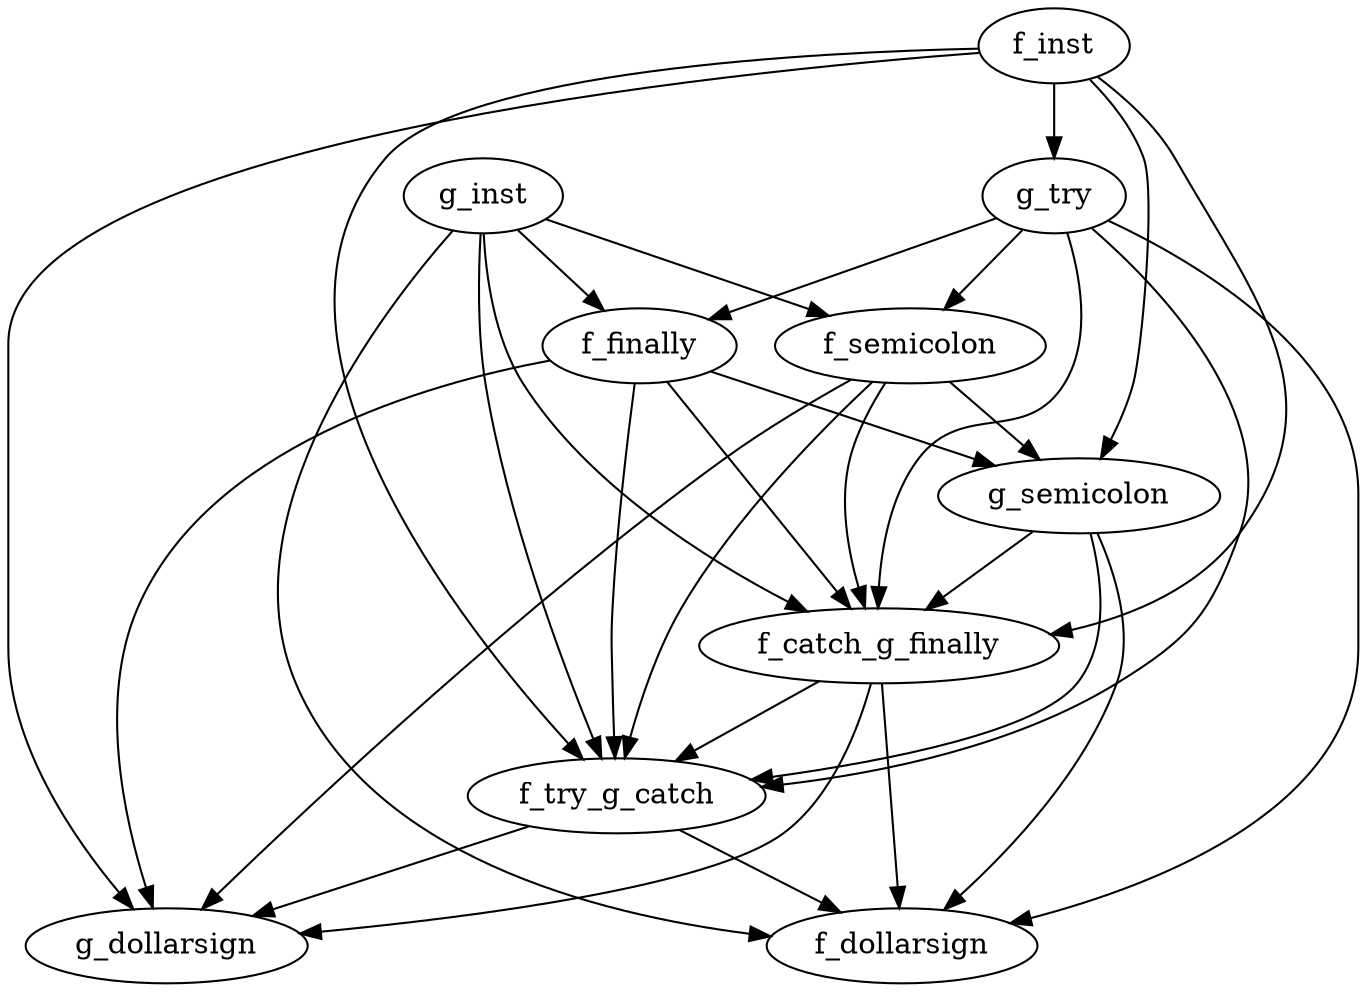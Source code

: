 digraph g {

    f_try_g_catch -> g_dollarsign

    f_catch_g_finally -> f_try_g_catch 
    f_catch_g_finally -> g_dollarsign

    f_finally -> f_try_g_catch
    f_finally -> f_catch_g_finally
    f_finally -> g_semicolon
    f_finally -> g_dollarsign 

    f_semicolon -> f_try_g_catch
    f_semicolon -> g_semicolon
    f_semicolon -> g_dollarsign
    f_semicolon -> f_catch_g_finally
    
    f_inst -> g_try
    f_inst -> f_try_g_catch
    f_inst -> f_catch_g_finally
    f_inst -> g_semicolon
    f_inst -> g_dollarsign

    g_try -> f_try_g_catch
    g_try -> f_catch_g_finally
    g_try -> f_finally
    g_try -> f_semicolon
    g_try -> f_dollarsign

    f_try_g_catch -> f_dollarsign

    f_catch_g_finally -> f_dollarsign

    g_semicolon -> f_try_g_catch
    g_semicolon -> f_catch_g_finally
    g_semicolon -> f_dollarsign

    g_inst -> f_try_g_catch
    g_inst -> f_catch_g_finally
    g_inst -> f_finally
    g_inst -> f_semicolon
    g_inst -> f_dollarsign
}